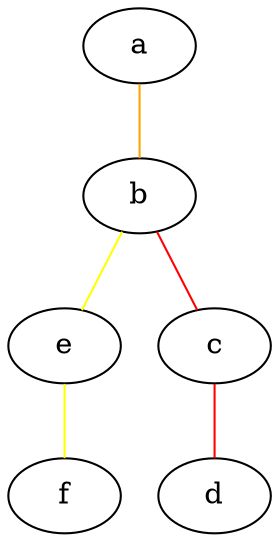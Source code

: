 graph "demo"
{
	graph [dpi = 360];
	a -- b [color=orange];
	b -- e [color=yellow];
	b -- c [color=red];
	c -- d [color=red];
	e -- f [color=yellow];
}
